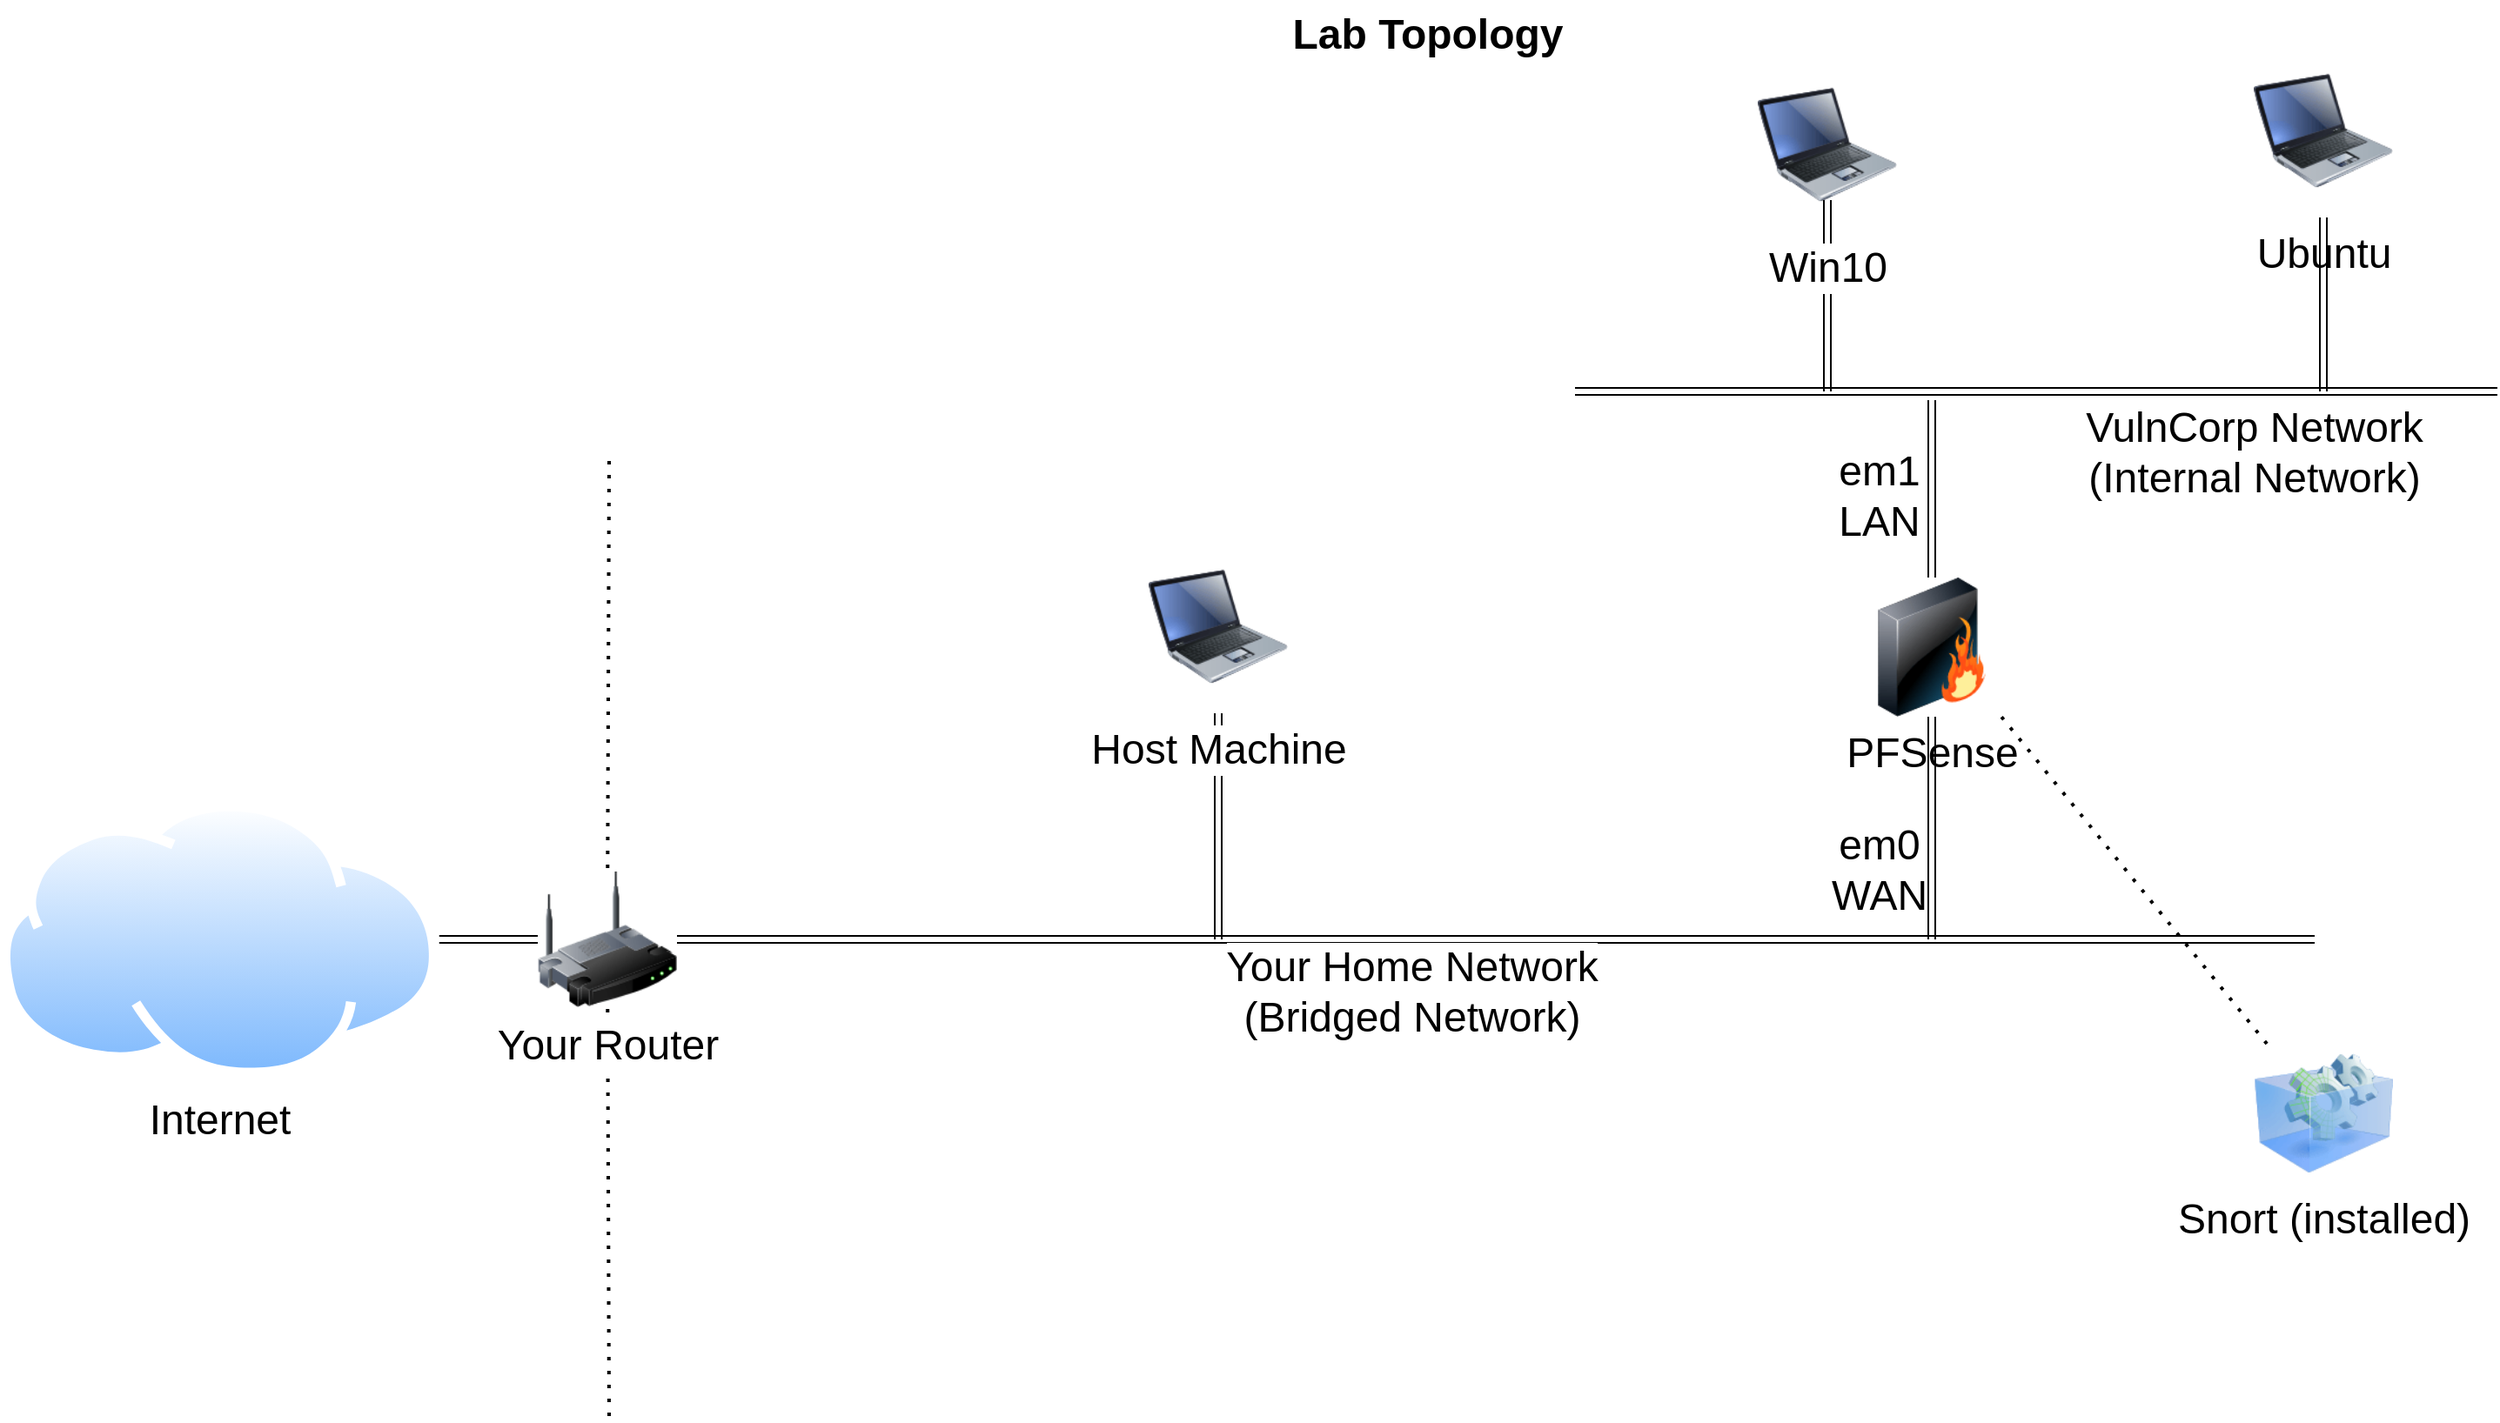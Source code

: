 <mxfile version="21.5.1" type="github">
  <diagram name="Page-1" id="e3a06f82-3646-2815-327d-82caf3d4e204">
    <mxGraphModel dx="1791" dy="1006" grid="1" gridSize="10" guides="1" tooltips="1" connect="1" arrows="1" fold="1" page="1" pageScale="1.5" pageWidth="1169" pageHeight="826" background="none" math="0" shadow="0">
      <root>
        <mxCell id="0" style=";html=1;" />
        <mxCell id="1" style=";html=1;" parent="0" />
        <mxCell id="KqSf9Hwdw_-mJAA5NMdA-5" value="" style="shape=link;html=1;rounded=0;exitX=0.5;exitY=1;exitDx=0;exitDy=0;fontSize=24;labelBackgroundColor=none;" parent="1" source="RgH2JHaKkqkQcPpsvsZi-15" edge="1">
          <mxGeometry width="100" relative="1" as="geometry">
            <mxPoint x="660" y="530" as="sourcePoint" />
            <mxPoint x="810" y="570" as="targetPoint" />
          </mxGeometry>
        </mxCell>
        <mxCell id="RgH2JHaKkqkQcPpsvsZi-17" value="" style="shape=link;html=1;rounded=0;exitX=1;exitY=0.5;exitDx=0;exitDy=0;fontSize=24;labelBackgroundColor=none;" parent="1" source="KqSf9Hwdw_-mJAA5NMdA-1" edge="1">
          <mxGeometry width="100" relative="1" as="geometry">
            <mxPoint x="900" y="650" as="sourcePoint" />
            <mxPoint x="1440" y="570" as="targetPoint" />
          </mxGeometry>
        </mxCell>
        <mxCell id="KqSf9Hwdw_-mJAA5NMdA-9" value="Your Home Network&lt;br&gt;(Bridged Network)" style="edgeLabel;html=1;align=center;verticalAlign=middle;resizable=0;points=[];fontSize=24;" parent="RgH2JHaKkqkQcPpsvsZi-17" vertex="1" connectable="0">
          <mxGeometry x="-0.124" y="1" relative="1" as="geometry">
            <mxPoint x="10" y="31" as="offset" />
          </mxGeometry>
        </mxCell>
        <mxCell id="6a7d8f32e03d9370-62" value="Lab Topology" style="text;strokeColor=none;fillColor=none;html=1;fontSize=24;fontStyle=1;verticalAlign=middle;align=center;fontColor=default;labelBackgroundColor=none;" parent="1" vertex="1">
          <mxGeometry x="499" y="30" width="861" height="40" as="geometry" />
        </mxCell>
        <mxCell id="RgH2JHaKkqkQcPpsvsZi-2" value="Internet" style="image;aspect=fixed;perimeter=ellipsePerimeter;html=1;align=center;shadow=0;dashed=0;spacingTop=3;image=img/lib/active_directory/internet_cloud.svg;fontSize=24;fontColor=default;labelBackgroundColor=none;" parent="1" vertex="1">
          <mxGeometry x="110" y="490.5" width="252.38" height="159" as="geometry" />
        </mxCell>
        <mxCell id="RgH2JHaKkqkQcPpsvsZi-4" value="" style="endArrow=none;dashed=1;html=1;dashPattern=1 3;strokeWidth=2;rounded=0;fontSize=24;fontColor=default;labelBackgroundColor=none;" parent="1" source="KqSf9Hwdw_-mJAA5NMdA-1" edge="1">
          <mxGeometry width="50" height="50" relative="1" as="geometry">
            <mxPoint x="460" y="295" as="sourcePoint" />
            <mxPoint x="460" y="845" as="targetPoint" />
          </mxGeometry>
        </mxCell>
        <mxCell id="RgH2JHaKkqkQcPpsvsZi-15" value="Host Machine" style="image;html=1;image=img/lib/clip_art/computers/Laptop_128x128.png;fontSize=24;labelBackgroundColor=default;" parent="1" vertex="1">
          <mxGeometry x="770" y="340" width="80" height="100" as="geometry" />
        </mxCell>
        <mxCell id="KqSf9Hwdw_-mJAA5NMdA-3" value="" style="shape=link;html=1;rounded=0;exitX=1;exitY=0.5;exitDx=0;exitDy=0;entryX=0;entryY=0.5;entryDx=0;entryDy=0;fontSize=24;labelBackgroundColor=none;" parent="1" source="RgH2JHaKkqkQcPpsvsZi-2" target="KqSf9Hwdw_-mJAA5NMdA-1" edge="1">
          <mxGeometry width="100" relative="1" as="geometry">
            <mxPoint x="362" y="570" as="sourcePoint" />
            <mxPoint x="1210" y="570" as="targetPoint" />
          </mxGeometry>
        </mxCell>
        <mxCell id="KqSf9Hwdw_-mJAA5NMdA-4" value="" style="endArrow=none;dashed=1;html=1;dashPattern=1 3;strokeWidth=2;rounded=0;fontSize=24;fontColor=default;labelBackgroundColor=none;" parent="1" target="KqSf9Hwdw_-mJAA5NMdA-1" edge="1">
          <mxGeometry width="50" height="50" relative="1" as="geometry">
            <mxPoint x="460" y="295" as="sourcePoint" />
            <mxPoint x="460" y="845" as="targetPoint" />
          </mxGeometry>
        </mxCell>
        <mxCell id="KqSf9Hwdw_-mJAA5NMdA-1" value="Your Router" style="image;html=1;image=img/lib/clip_art/networking/Wireless_Router_128x128.png;fontSize=24;" parent="1" vertex="1">
          <mxGeometry x="419" y="530" width="80" height="80" as="geometry" />
        </mxCell>
        <mxCell id="KqSf9Hwdw_-mJAA5NMdA-6" value="" style="shape=link;html=1;rounded=0;exitX=0.5;exitY=1;exitDx=0;exitDy=0;fontSize=24;labelBackgroundColor=none;" parent="1" edge="1">
          <mxGeometry width="100" relative="1" as="geometry">
            <mxPoint x="1160" y="145" as="sourcePoint" />
            <mxPoint x="1160" y="255" as="targetPoint" />
          </mxGeometry>
        </mxCell>
        <mxCell id="KqSf9Hwdw_-mJAA5NMdA-7" value="Win10" style="image;html=1;image=img/lib/clip_art/computers/Laptop_128x128.png;fontSize=24;labelBackgroundColor=default;" parent="1" vertex="1">
          <mxGeometry x="1120" y="63" width="80" height="100" as="geometry" />
        </mxCell>
        <mxCell id="KqSf9Hwdw_-mJAA5NMdA-8" value="" style="shape=link;html=1;rounded=0;fontSize=24;labelBackgroundColor=none;entryX=1;entryY=0.5;entryDx=0;entryDy=0;" parent="1" edge="1">
          <mxGeometry width="100" relative="1" as="geometry">
            <mxPoint x="1545" y="255" as="sourcePoint" />
            <mxPoint x="1015" y="255" as="targetPoint" />
          </mxGeometry>
        </mxCell>
        <mxCell id="KqSf9Hwdw_-mJAA5NMdA-10" value="&lt;font style=&quot;font-size: 24px;&quot;&gt;VulnCorp Network&lt;br&gt;(Internal Network)&lt;br&gt;&lt;/font&gt;" style="edgeLabel;html=1;align=center;verticalAlign=middle;resizable=0;points=[];" parent="KqSf9Hwdw_-mJAA5NMdA-8" vertex="1" connectable="0">
          <mxGeometry x="0.562" y="-1" relative="1" as="geometry">
            <mxPoint x="274" y="36" as="offset" />
          </mxGeometry>
        </mxCell>
        <mxCell id="KqSf9Hwdw_-mJAA5NMdA-11" value="Ubuntu" style="image;html=1;image=img/lib/clip_art/computers/Laptop_128x128.png;fontSize=24;labelBackgroundColor=default;" parent="1" vertex="1">
          <mxGeometry x="1405" y="55" width="80" height="100" as="geometry" />
        </mxCell>
        <mxCell id="KqSf9Hwdw_-mJAA5NMdA-12" value="" style="shape=link;html=1;rounded=0;exitX=0.5;exitY=1;exitDx=0;exitDy=0;fontSize=24;labelBackgroundColor=none;" parent="1" source="KqSf9Hwdw_-mJAA5NMdA-11" edge="1">
          <mxGeometry width="100" relative="1" as="geometry">
            <mxPoint x="1315" y="-15" as="sourcePoint" />
            <mxPoint x="1445" y="255" as="targetPoint" />
            <Array as="points">
              <mxPoint x="1445" y="195" />
            </Array>
          </mxGeometry>
        </mxCell>
        <mxCell id="m5fubWs7SPo7fRssxc15-1" value="PFSense" style="image;html=1;image=img/lib/clip_art/networking/Firewall_128x128.png;fontSize=24;" parent="1" vertex="1">
          <mxGeometry x="1180" y="362" width="80" height="80" as="geometry" />
        </mxCell>
        <mxCell id="m5fubWs7SPo7fRssxc15-2" value="" style="shape=link;html=1;rounded=0;fontSize=24;labelBackgroundColor=none;entryX=0.5;entryY=0;entryDx=0;entryDy=0;" parent="1" target="m5fubWs7SPo7fRssxc15-1" edge="1">
          <mxGeometry width="100" relative="1" as="geometry">
            <mxPoint x="1220" y="260" as="sourcePoint" />
            <mxPoint x="1200" y="372" as="targetPoint" />
          </mxGeometry>
        </mxCell>
        <mxCell id="J97jLcHY--1p8l95gELh-1" value="em0&lt;br&gt;WAN" style="text;html=1;strokeColor=none;fillColor=none;align=center;verticalAlign=middle;whiteSpace=wrap;rounded=0;fontSize=24;" parent="1" vertex="1">
          <mxGeometry x="1165" y="510" width="50" height="40" as="geometry" />
        </mxCell>
        <mxCell id="J97jLcHY--1p8l95gELh-4" value="em1&lt;br&gt;LAN" style="text;html=1;strokeColor=none;fillColor=none;align=center;verticalAlign=middle;whiteSpace=wrap;rounded=0;fontSize=24;" parent="1" vertex="1">
          <mxGeometry x="1160" y="300" width="60" height="30" as="geometry" />
        </mxCell>
        <mxCell id="J97jLcHY--1p8l95gELh-6" value="" style="shape=link;html=1;rounded=0;fontSize=24;labelBackgroundColor=none;" parent="1" source="m5fubWs7SPo7fRssxc15-1" edge="1">
          <mxGeometry width="100" relative="1" as="geometry">
            <mxPoint x="1219.5" y="480" as="sourcePoint" />
            <mxPoint x="1220" y="570" as="targetPoint" />
          </mxGeometry>
        </mxCell>
        <mxCell id="0lCcuRJ2zNhaznUkWnLr-1" value="" style="endArrow=none;dashed=1;html=1;dashPattern=1 3;strokeWidth=2;rounded=0;entryX=1;entryY=1;entryDx=0;entryDy=0;" edge="1" parent="1" source="0lCcuRJ2zNhaznUkWnLr-3" target="m5fubWs7SPo7fRssxc15-1">
          <mxGeometry width="50" height="50" relative="1" as="geometry">
            <mxPoint x="1440" y="640" as="sourcePoint" />
            <mxPoint x="900" y="490" as="targetPoint" />
          </mxGeometry>
        </mxCell>
        <mxCell id="0lCcuRJ2zNhaznUkWnLr-3" value="Snort (installed)" style="image;html=1;image=img/lib/clip_art/computers/Virtual_Application_128x128.png;fontSize=24;" vertex="1" parent="1">
          <mxGeometry x="1405" y="630" width="80" height="80" as="geometry" />
        </mxCell>
      </root>
    </mxGraphModel>
  </diagram>
</mxfile>
